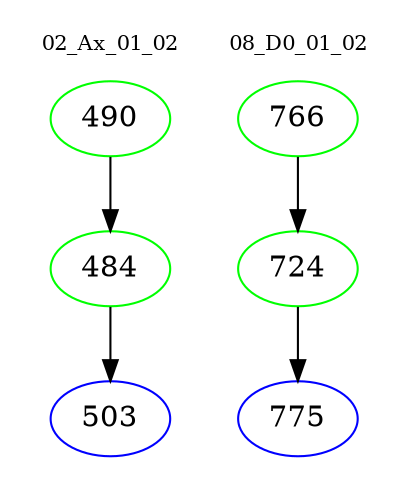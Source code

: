 digraph{
subgraph cluster_0 {
color = white
label = "02_Ax_01_02";
fontsize=10;
T0_490 [label="490", color="green"]
T0_490 -> T0_484 [color="black"]
T0_484 [label="484", color="green"]
T0_484 -> T0_503 [color="black"]
T0_503 [label="503", color="blue"]
}
subgraph cluster_1 {
color = white
label = "08_D0_01_02";
fontsize=10;
T1_766 [label="766", color="green"]
T1_766 -> T1_724 [color="black"]
T1_724 [label="724", color="green"]
T1_724 -> T1_775 [color="black"]
T1_775 [label="775", color="blue"]
}
}
